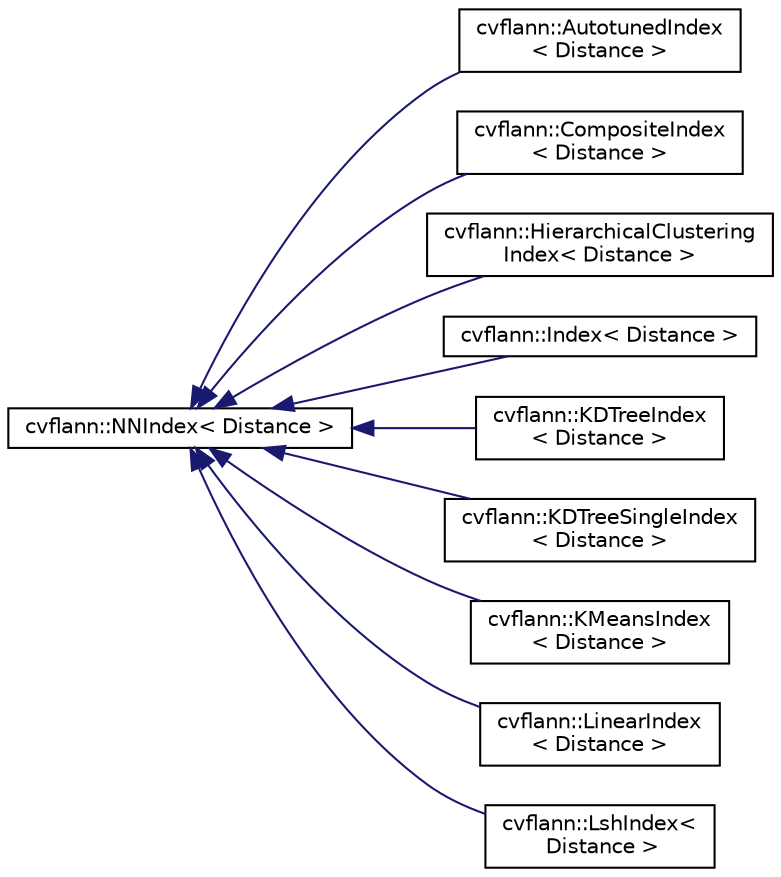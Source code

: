 digraph "Graphical Class Hierarchy"
{
 // LATEX_PDF_SIZE
  edge [fontname="Helvetica",fontsize="10",labelfontname="Helvetica",labelfontsize="10"];
  node [fontname="Helvetica",fontsize="10",shape=record];
  rankdir="LR";
  Node0 [label="cvflann::NNIndex\< Distance \>",height=0.2,width=0.4,color="black", fillcolor="white", style="filled",URL="$classcvflann_1_1_n_n_index.html",tooltip=" "];
  Node0 -> Node1 [dir="back",color="midnightblue",fontsize="10",style="solid",fontname="Helvetica"];
  Node1 [label="cvflann::AutotunedIndex\l\< Distance \>",height=0.2,width=0.4,color="black", fillcolor="white", style="filled",URL="$classcvflann_1_1_autotuned_index.html",tooltip=" "];
  Node0 -> Node2 [dir="back",color="midnightblue",fontsize="10",style="solid",fontname="Helvetica"];
  Node2 [label="cvflann::CompositeIndex\l\< Distance \>",height=0.2,width=0.4,color="black", fillcolor="white", style="filled",URL="$classcvflann_1_1_composite_index.html",tooltip=" "];
  Node0 -> Node3 [dir="back",color="midnightblue",fontsize="10",style="solid",fontname="Helvetica"];
  Node3 [label="cvflann::HierarchicalClustering\lIndex\< Distance \>",height=0.2,width=0.4,color="black", fillcolor="white", style="filled",URL="$classcvflann_1_1_hierarchical_clustering_index.html",tooltip=" "];
  Node0 -> Node4 [dir="back",color="midnightblue",fontsize="10",style="solid",fontname="Helvetica"];
  Node4 [label="cvflann::Index\< Distance \>",height=0.2,width=0.4,color="black", fillcolor="white", style="filled",URL="$classcvflann_1_1_index.html",tooltip=" "];
  Node0 -> Node5 [dir="back",color="midnightblue",fontsize="10",style="solid",fontname="Helvetica"];
  Node5 [label="cvflann::KDTreeIndex\l\< Distance \>",height=0.2,width=0.4,color="black", fillcolor="white", style="filled",URL="$classcvflann_1_1_k_d_tree_index.html",tooltip=" "];
  Node0 -> Node6 [dir="back",color="midnightblue",fontsize="10",style="solid",fontname="Helvetica"];
  Node6 [label="cvflann::KDTreeSingleIndex\l\< Distance \>",height=0.2,width=0.4,color="black", fillcolor="white", style="filled",URL="$classcvflann_1_1_k_d_tree_single_index.html",tooltip=" "];
  Node0 -> Node7 [dir="back",color="midnightblue",fontsize="10",style="solid",fontname="Helvetica"];
  Node7 [label="cvflann::KMeansIndex\l\< Distance \>",height=0.2,width=0.4,color="black", fillcolor="white", style="filled",URL="$classcvflann_1_1_k_means_index.html",tooltip=" "];
  Node0 -> Node8 [dir="back",color="midnightblue",fontsize="10",style="solid",fontname="Helvetica"];
  Node8 [label="cvflann::LinearIndex\l\< Distance \>",height=0.2,width=0.4,color="black", fillcolor="white", style="filled",URL="$classcvflann_1_1_linear_index.html",tooltip=" "];
  Node0 -> Node9 [dir="back",color="midnightblue",fontsize="10",style="solid",fontname="Helvetica"];
  Node9 [label="cvflann::LshIndex\<\l Distance \>",height=0.2,width=0.4,color="black", fillcolor="white", style="filled",URL="$classcvflann_1_1_lsh_index.html",tooltip=" "];
}
